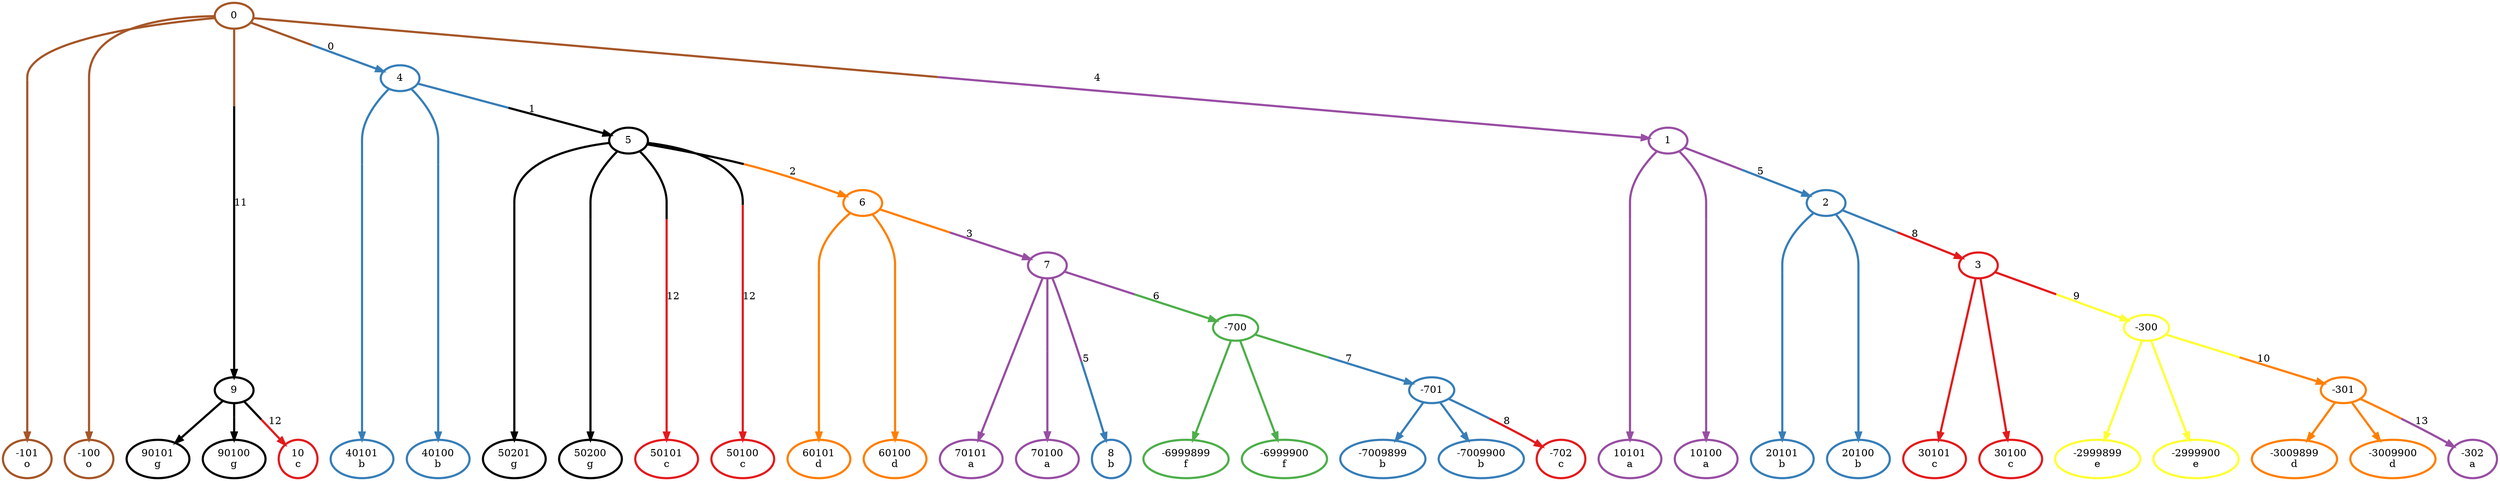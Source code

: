 digraph T {
	{
		rank=same
		0 [penwidth=3,colorscheme=set19,color=2,label="-7009899\nb"]
		1 [penwidth=3,colorscheme=set19,color=2,label="-7009900\nb"]
		2 [penwidth=3,colorscheme=set19,color=1,label="-702\nc"]
		3 [penwidth=3,colorscheme=set19,color=3,label="-6999899\nf"]
		4 [penwidth=3,colorscheme=set19,color=3,label="-6999900\nf"]
		5 [penwidth=3,colorscheme=set19,color=4,label="70101\na"]
		6 [penwidth=3,colorscheme=set19,color=4,label="70100\na"]
		7 [penwidth=3,colorscheme=set19,color=2,label="8\nb"]
		8 [penwidth=3,colorscheme=set19,color=5,label="60101\nd"]
		9 [penwidth=3,colorscheme=set19,color=5,label="60100\nd"]
		10 [penwidth=3,colorscheme=set19,color=0,label="50201\ng"]
		11 [penwidth=3,colorscheme=set19,color=0,label="50200\ng"]
		12 [penwidth=3,colorscheme=set19,color=1,label="50101\nc"]
		13 [penwidth=3,colorscheme=set19,color=1,label="50100\nc"]
		14 [penwidth=3,colorscheme=set19,color=5,label="-3009899\nd"]
		15 [penwidth=3,colorscheme=set19,color=5,label="-3009900\nd"]
		16 [penwidth=3,colorscheme=set19,color=4,label="-302\na"]
		17 [penwidth=3,colorscheme=set19,color=6,label="-2999899\ne"]
		18 [penwidth=3,colorscheme=set19,color=6,label="-2999900\ne"]
		19 [penwidth=3,colorscheme=set19,color=1,label="30101\nc"]
		20 [penwidth=3,colorscheme=set19,color=1,label="30100\nc"]
		21 [penwidth=3,colorscheme=set19,color=2,label="20101\nb"]
		22 [penwidth=3,colorscheme=set19,color=2,label="20100\nb"]
		23 [penwidth=3,colorscheme=set19,color=0,label="90101\ng"]
		24 [penwidth=3,colorscheme=set19,color=0,label="90100\ng"]
		25 [penwidth=3,colorscheme=set19,color=1,label="10\nc"]
		26 [penwidth=3,colorscheme=set19,color=2,label="40101\nb"]
		27 [penwidth=3,colorscheme=set19,color=2,label="40100\nb"]
		28 [penwidth=3,colorscheme=set19,color=4,label="10101\na"]
		29 [penwidth=3,colorscheme=set19,color=4,label="10100\na"]
		30 [penwidth=3,colorscheme=set19,color=7,label="-101\no"]
		31 [penwidth=3,colorscheme=set19,color=7,label="-100\no"]
	}
	32 [penwidth=3,colorscheme=set19,color=2,label="-701"]
	33 [penwidth=3,colorscheme=set19,color=3,label="-700"]
	34 [penwidth=3,colorscheme=set19,color=4,label="7"]
	35 [penwidth=3,colorscheme=set19,color=5,label="6"]
	36 [penwidth=3,colorscheme=set19,color=0,label="5"]
	37 [penwidth=3,colorscheme=set19,color=5,label="-301"]
	38 [penwidth=3,colorscheme=set19,color=6,label="-300"]
	39 [penwidth=3,colorscheme=set19,color=1,label="3"]
	40 [penwidth=3,colorscheme=set19,color=2,label="2"]
	41 [penwidth=3,colorscheme=set19,color=0,label="9"]
	42 [penwidth=3,colorscheme=set19,color=2,label="4"]
	43 [penwidth=3,colorscheme=set19,color=4,label="1"]
	44 [penwidth=3,colorscheme=set19,color=7,label="0"]
	32 -> 0 [penwidth=3,colorscheme=set19,color="2;0.5:2"]
	32 -> 1 [penwidth=3,colorscheme=set19,color="2;0.5:2"]
	32 -> 2 [penwidth=3,colorscheme=set19,color="2;0.5:1",label="8"]
	33 -> 3 [penwidth=3,colorscheme=set19,color="3;0.5:3"]
	33 -> 4 [penwidth=3,colorscheme=set19,color="3;0.5:3"]
	33 -> 32 [penwidth=3,colorscheme=set19,color="3;0.5:2",label="7"]
	34 -> 5 [penwidth=3,colorscheme=set19,color="4;0.5:4"]
	34 -> 6 [penwidth=3,colorscheme=set19,color="4;0.5:4"]
	34 -> 7 [penwidth=3,colorscheme=set19,color="4;0.5:2",label="5"]
	34 -> 33 [penwidth=3,colorscheme=set19,color="4;0.5:3",label="6"]
	35 -> 8 [penwidth=3,colorscheme=set19,color="5;0.5:5"]
	35 -> 9 [penwidth=3,colorscheme=set19,color="5;0.5:5"]
	35 -> 34 [penwidth=3,colorscheme=set19,color="5;0.5:4",label="3"]
	36 -> 10 [penwidth=3,colorscheme=set19,color="0;0.5:0"]
	36 -> 11 [penwidth=3,colorscheme=set19,color="0;0.5:0"]
	36 -> 12 [penwidth=3,colorscheme=set19,color="0;0.5:1",label="12"]
	36 -> 13 [penwidth=3,colorscheme=set19,color="0;0.5:1",label="12"]
	36 -> 35 [penwidth=3,colorscheme=set19,color="0;0.5:5",label="2"]
	37 -> 14 [penwidth=3,colorscheme=set19,color="5;0.5:5"]
	37 -> 15 [penwidth=3,colorscheme=set19,color="5;0.5:5"]
	37 -> 16 [penwidth=3,colorscheme=set19,color="5;0.5:4",label="13"]
	38 -> 17 [penwidth=3,colorscheme=set19,color="6;0.5:6"]
	38 -> 18 [penwidth=3,colorscheme=set19,color="6;0.5:6"]
	38 -> 37 [penwidth=3,colorscheme=set19,color="6;0.5:5",label="10"]
	39 -> 19 [penwidth=3,colorscheme=set19,color="1;0.5:1"]
	39 -> 20 [penwidth=3,colorscheme=set19,color="1;0.5:1"]
	39 -> 38 [penwidth=3,colorscheme=set19,color="1;0.5:6",label="9"]
	40 -> 21 [penwidth=3,colorscheme=set19,color="2;0.5:2"]
	40 -> 22 [penwidth=3,colorscheme=set19,color="2;0.5:2"]
	40 -> 39 [penwidth=3,colorscheme=set19,color="2;0.5:1",label="8"]
	41 -> 23 [penwidth=3,colorscheme=set19,color="0;0.5:0"]
	41 -> 24 [penwidth=3,colorscheme=set19,color="0;0.5:0"]
	41 -> 25 [penwidth=3,colorscheme=set19,color="0;0.5:1",label="12"]
	42 -> 26 [penwidth=3,colorscheme=set19,color="2;0.5:2"]
	42 -> 27 [penwidth=3,colorscheme=set19,color="2;0.5:2"]
	42 -> 36 [penwidth=3,colorscheme=set19,color="2;0.5:0",label="1"]
	43 -> 28 [penwidth=3,colorscheme=set19,color="4;0.5:4"]
	43 -> 29 [penwidth=3,colorscheme=set19,color="4;0.5:4"]
	43 -> 40 [penwidth=3,colorscheme=set19,color="4;0.5:2",label="5"]
	44 -> 30 [penwidth=3,colorscheme=set19,color="7;0.5:7"]
	44 -> 31 [penwidth=3,colorscheme=set19,color="7;0.5:7"]
	44 -> 41 [penwidth=3,colorscheme=set19,color="7;0.5:0",label="11"]
	44 -> 42 [penwidth=3,colorscheme=set19,color="7;0.5:2",label="0"]
	44 -> 43 [penwidth=3,colorscheme=set19,color="7;0.5:4",label="4"]
}
